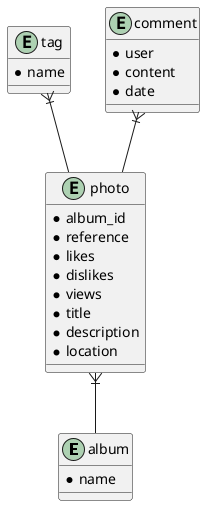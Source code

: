 @startuml  konceptualny
entity album{
  * name
}

entity photo{
  * album_id
  * reference
  * likes
  * dislikes
  * views
  * title
  * description
  * location
}

entity tag{
  * name
}

entity comment{
  * user
  * content
  * date
}


photo }|-- album
comment }|-- photo
tag }|-- photo
@enduml
